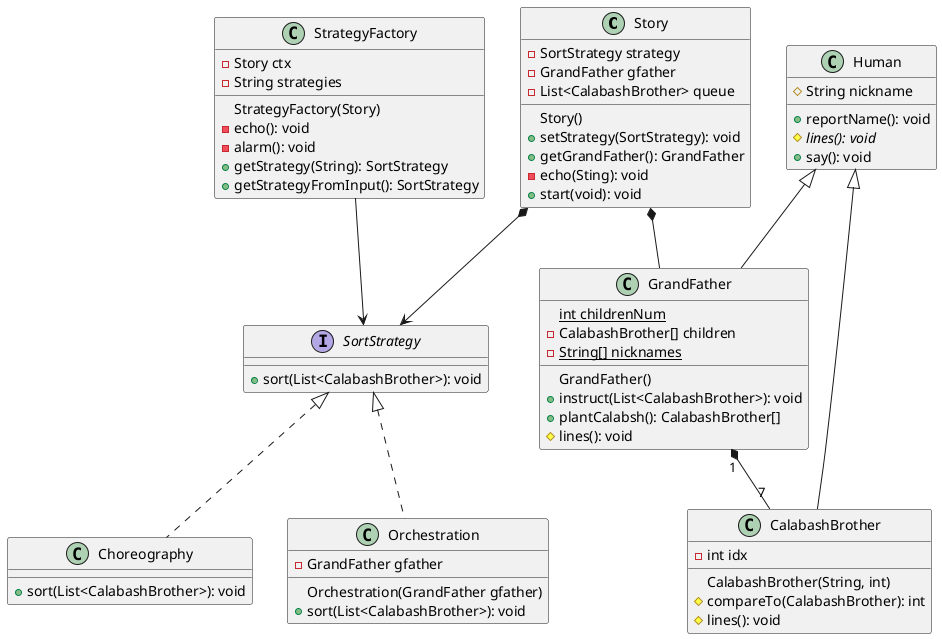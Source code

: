 @startuml hello
Story *--> SortStrategy
Story *-- GrandFather
StrategyFactory --> SortStrategy
GrandFather "1" *-- "7" CalabashBrother

class Story {
    -SortStrategy strategy
    -GrandFather gfather
    -List<CalabashBrother> queue
    Story()
    +setStrategy(SortStrategy): void
    +getGrandFather(): GrandFather
    -echo(Sting): void
    +start(void): void
}

class StrategyFactory {
    -Story ctx
    -String strategies
    StrategyFactory(Story)
    -echo(): void
    -alarm(): void
    +getStrategy(String): SortStrategy
    +getStrategyFromInput(): SortStrategy
}

class Human {
    #String nickname
    +reportName(): void
    {abstract}#lines(): void
    +say(): void
}

interface SortStrategy {
    +sort(List<CalabashBrother>): void
}

class GrandFather extends Human {
    {static} int childrenNum
    -CalabashBrother[] children
    {static}-String[] nicknames
    GrandFather()
    +instruct(List<CalabashBrother>): void
    +plantCalabsh(): CalabashBrother[]
    #lines(): void
}

class CalabashBrother extends Human {
    -int idx
    CalabashBrother(String, int)
    #compareTo(CalabashBrother): int
    #lines(): void
}

class Choreography implements SortStrategy {
    +sort(List<CalabashBrother>): void
}

class Orchestration implements SortStrategy {
    -GrandFather gfather
    Orchestration(GrandFather gfather)
    +sort(List<CalabashBrother>): void
}

@enduml